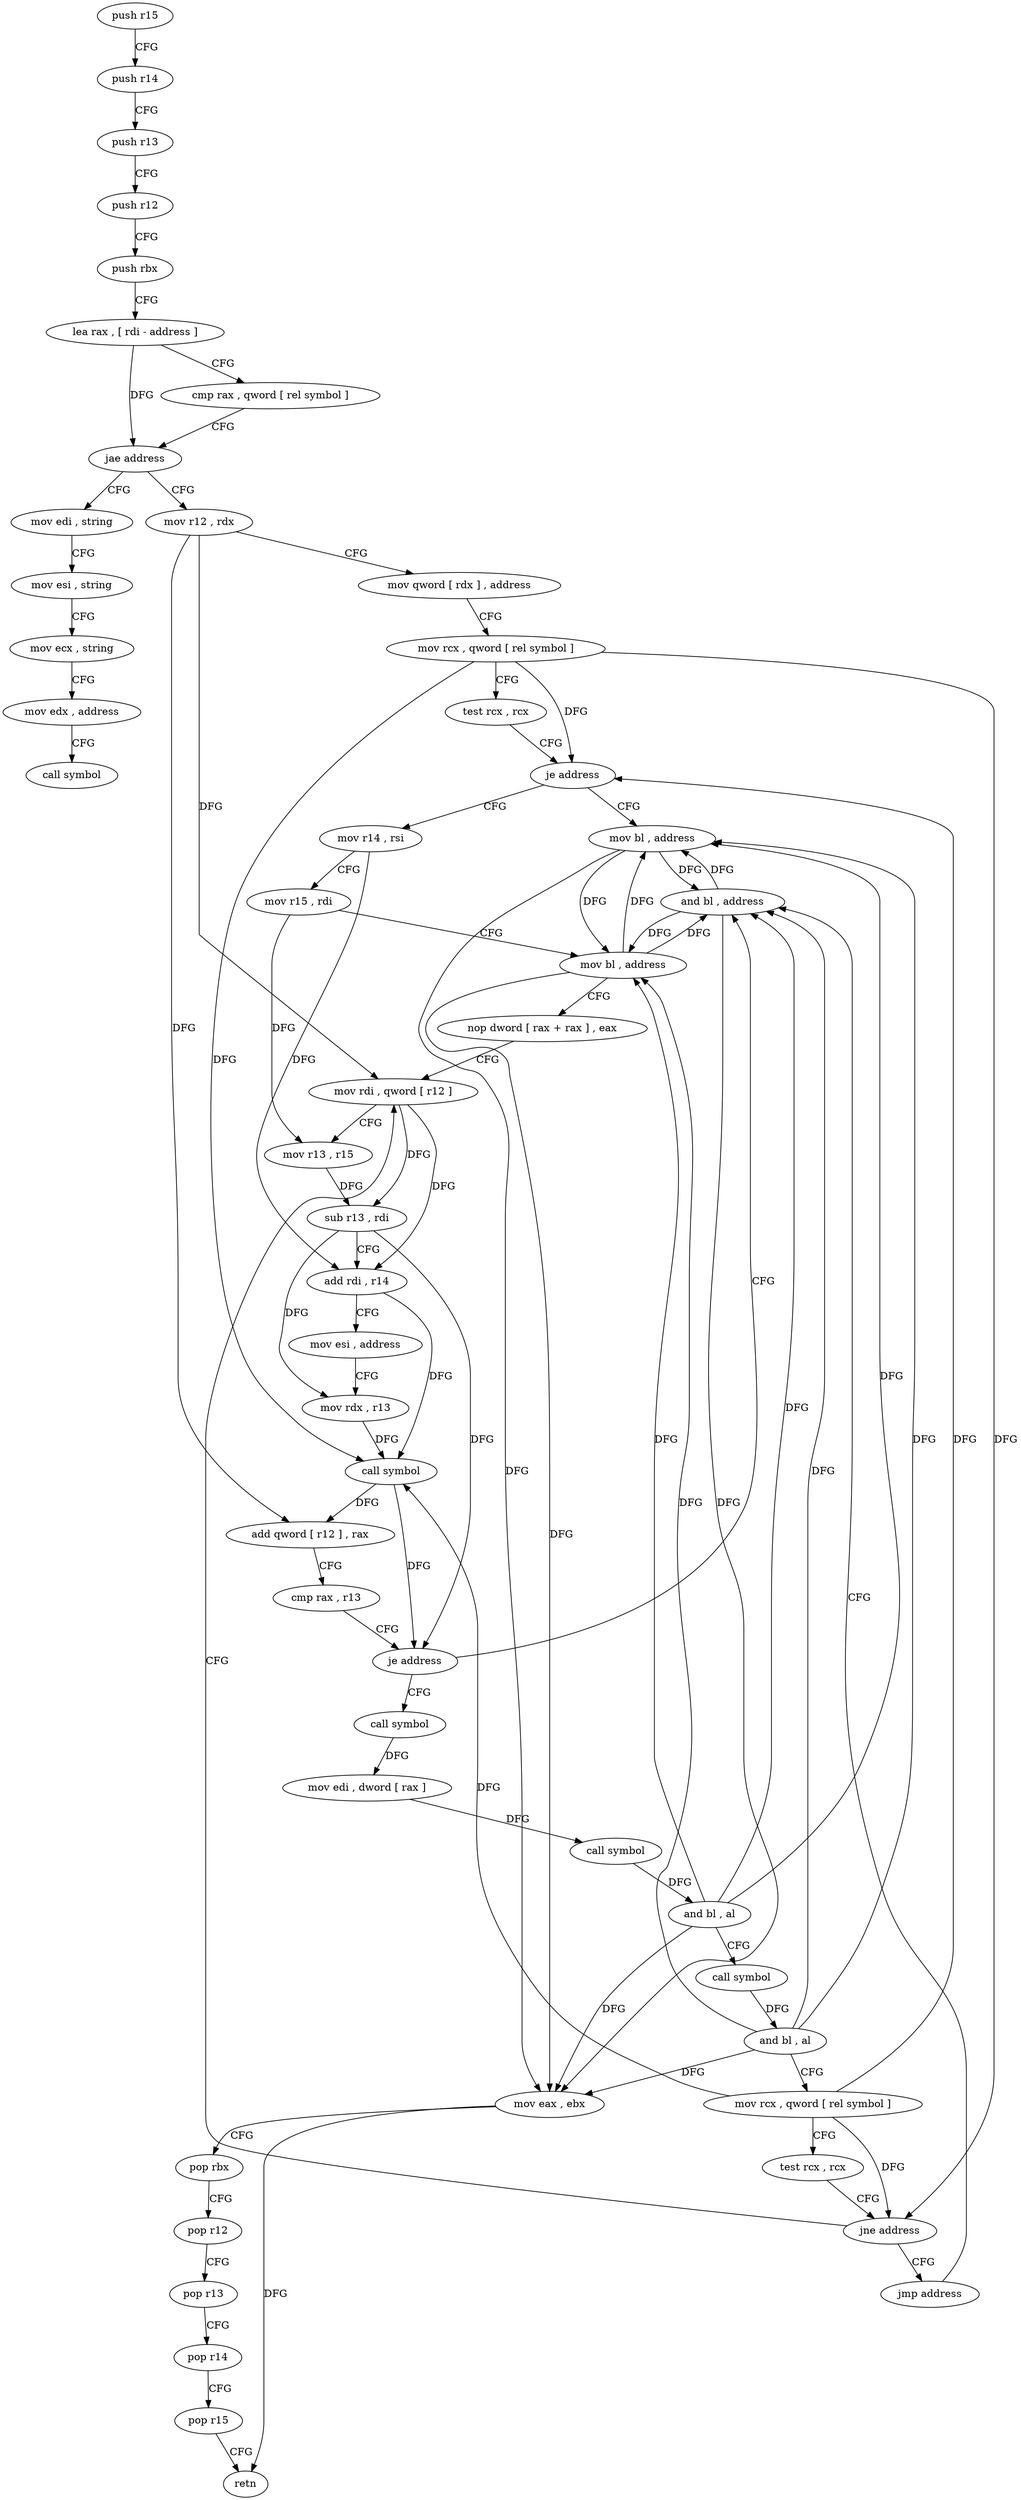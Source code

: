 digraph "func" {
"4211488" [label = "push r15" ]
"4211490" [label = "push r14" ]
"4211492" [label = "push r13" ]
"4211494" [label = "push r12" ]
"4211496" [label = "push rbx" ]
"4211497" [label = "lea rax , [ rdi - address ]" ]
"4211501" [label = "cmp rax , qword [ rel symbol ]" ]
"4211508" [label = "jae address" ]
"4211639" [label = "mov edi , string" ]
"4211514" [label = "mov r12 , rdx" ]
"4211644" [label = "mov esi , string" ]
"4211649" [label = "mov ecx , string" ]
"4211654" [label = "mov edx , address" ]
"4211659" [label = "call symbol" ]
"4211517" [label = "mov qword [ rdx ] , address" ]
"4211524" [label = "mov rcx , qword [ rel symbol ]" ]
"4211531" [label = "test rcx , rcx" ]
"4211534" [label = "je address" ]
"4211622" [label = "mov bl , address" ]
"4211536" [label = "mov r14 , rsi" ]
"4211624" [label = "and bl , address" ]
"4211539" [label = "mov r15 , rdi" ]
"4211542" [label = "mov bl , address" ]
"4211544" [label = "nop dword [ rax + rax ] , eax" ]
"4211552" [label = "mov rdi , qword [ r12 ]" ]
"4211627" [label = "mov eax , ebx" ]
"4211629" [label = "pop rbx" ]
"4211630" [label = "pop r12" ]
"4211632" [label = "pop r13" ]
"4211634" [label = "pop r14" ]
"4211636" [label = "pop r15" ]
"4211638" [label = "retn" ]
"4211587" [label = "call symbol" ]
"4211592" [label = "mov edi , dword [ rax ]" ]
"4211594" [label = "call symbol" ]
"4211599" [label = "and bl , al" ]
"4211601" [label = "call symbol" ]
"4211606" [label = "and bl , al" ]
"4211608" [label = "mov rcx , qword [ rel symbol ]" ]
"4211615" [label = "test rcx , rcx" ]
"4211618" [label = "jne address" ]
"4211620" [label = "jmp address" ]
"4211556" [label = "mov r13 , r15" ]
"4211559" [label = "sub r13 , rdi" ]
"4211562" [label = "add rdi , r14" ]
"4211565" [label = "mov esi , address" ]
"4211570" [label = "mov rdx , r13" ]
"4211573" [label = "call symbol" ]
"4211578" [label = "add qword [ r12 ] , rax" ]
"4211582" [label = "cmp rax , r13" ]
"4211585" [label = "je address" ]
"4211488" -> "4211490" [ label = "CFG" ]
"4211490" -> "4211492" [ label = "CFG" ]
"4211492" -> "4211494" [ label = "CFG" ]
"4211494" -> "4211496" [ label = "CFG" ]
"4211496" -> "4211497" [ label = "CFG" ]
"4211497" -> "4211501" [ label = "CFG" ]
"4211497" -> "4211508" [ label = "DFG" ]
"4211501" -> "4211508" [ label = "CFG" ]
"4211508" -> "4211639" [ label = "CFG" ]
"4211508" -> "4211514" [ label = "CFG" ]
"4211639" -> "4211644" [ label = "CFG" ]
"4211514" -> "4211517" [ label = "CFG" ]
"4211514" -> "4211552" [ label = "DFG" ]
"4211514" -> "4211578" [ label = "DFG" ]
"4211644" -> "4211649" [ label = "CFG" ]
"4211649" -> "4211654" [ label = "CFG" ]
"4211654" -> "4211659" [ label = "CFG" ]
"4211517" -> "4211524" [ label = "CFG" ]
"4211524" -> "4211531" [ label = "CFG" ]
"4211524" -> "4211534" [ label = "DFG" ]
"4211524" -> "4211573" [ label = "DFG" ]
"4211524" -> "4211618" [ label = "DFG" ]
"4211531" -> "4211534" [ label = "CFG" ]
"4211534" -> "4211622" [ label = "CFG" ]
"4211534" -> "4211536" [ label = "CFG" ]
"4211622" -> "4211624" [ label = "DFG" ]
"4211622" -> "4211542" [ label = "DFG" ]
"4211622" -> "4211627" [ label = "DFG" ]
"4211536" -> "4211539" [ label = "CFG" ]
"4211536" -> "4211562" [ label = "DFG" ]
"4211624" -> "4211627" [ label = "DFG" ]
"4211624" -> "4211622" [ label = "DFG" ]
"4211624" -> "4211542" [ label = "DFG" ]
"4211539" -> "4211542" [ label = "CFG" ]
"4211539" -> "4211556" [ label = "DFG" ]
"4211542" -> "4211544" [ label = "CFG" ]
"4211542" -> "4211622" [ label = "DFG" ]
"4211542" -> "4211624" [ label = "DFG" ]
"4211542" -> "4211627" [ label = "DFG" ]
"4211544" -> "4211552" [ label = "CFG" ]
"4211552" -> "4211556" [ label = "CFG" ]
"4211552" -> "4211559" [ label = "DFG" ]
"4211552" -> "4211562" [ label = "DFG" ]
"4211627" -> "4211629" [ label = "CFG" ]
"4211627" -> "4211638" [ label = "DFG" ]
"4211629" -> "4211630" [ label = "CFG" ]
"4211630" -> "4211632" [ label = "CFG" ]
"4211632" -> "4211634" [ label = "CFG" ]
"4211634" -> "4211636" [ label = "CFG" ]
"4211636" -> "4211638" [ label = "CFG" ]
"4211587" -> "4211592" [ label = "DFG" ]
"4211592" -> "4211594" [ label = "DFG" ]
"4211594" -> "4211599" [ label = "DFG" ]
"4211599" -> "4211601" [ label = "CFG" ]
"4211599" -> "4211622" [ label = "DFG" ]
"4211599" -> "4211542" [ label = "DFG" ]
"4211599" -> "4211624" [ label = "DFG" ]
"4211599" -> "4211627" [ label = "DFG" ]
"4211601" -> "4211606" [ label = "DFG" ]
"4211606" -> "4211608" [ label = "CFG" ]
"4211606" -> "4211622" [ label = "DFG" ]
"4211606" -> "4211542" [ label = "DFG" ]
"4211606" -> "4211624" [ label = "DFG" ]
"4211606" -> "4211627" [ label = "DFG" ]
"4211608" -> "4211615" [ label = "CFG" ]
"4211608" -> "4211534" [ label = "DFG" ]
"4211608" -> "4211573" [ label = "DFG" ]
"4211608" -> "4211618" [ label = "DFG" ]
"4211615" -> "4211618" [ label = "CFG" ]
"4211618" -> "4211552" [ label = "CFG" ]
"4211618" -> "4211620" [ label = "CFG" ]
"4211620" -> "4211624" [ label = "CFG" ]
"4211556" -> "4211559" [ label = "DFG" ]
"4211559" -> "4211562" [ label = "CFG" ]
"4211559" -> "4211570" [ label = "DFG" ]
"4211559" -> "4211585" [ label = "DFG" ]
"4211562" -> "4211565" [ label = "CFG" ]
"4211562" -> "4211573" [ label = "DFG" ]
"4211565" -> "4211570" [ label = "CFG" ]
"4211570" -> "4211573" [ label = "DFG" ]
"4211573" -> "4211578" [ label = "DFG" ]
"4211573" -> "4211585" [ label = "DFG" ]
"4211578" -> "4211582" [ label = "CFG" ]
"4211582" -> "4211585" [ label = "CFG" ]
"4211585" -> "4211624" [ label = "CFG" ]
"4211585" -> "4211587" [ label = "CFG" ]
}
